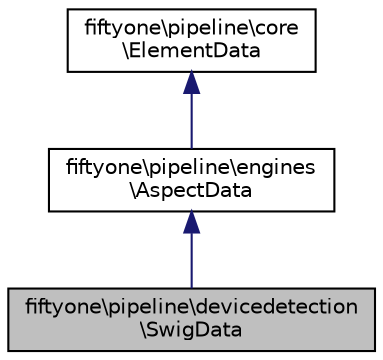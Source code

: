 digraph "fiftyone\pipeline\devicedetection\SwigData"
{
 // LATEX_PDF_SIZE
  bgcolor="transparent";
  edge [fontname="Helvetica",fontsize="10",labelfontname="Helvetica",labelfontsize="10"];
  node [fontname="Helvetica",fontsize="10",shape=record];
  Node3 [label="fiftyone\\pipeline\\devicedetection\l\\SwigData",height=0.2,width=0.4,color="black", fillcolor="grey75", style="filled", fontcolor="black",tooltip=" "];
  Node4 -> Node3 [dir="back",color="midnightblue",fontsize="10",style="solid",fontname="Helvetica"];
  Node4 [label="fiftyone\\pipeline\\engines\l\\AspectData",height=0.2,width=0.4,color="black",URL="$classfiftyone_1_1pipeline_1_1engines_1_1_aspect_data.html",tooltip="aspectData extends elementData by adding the option of a missing property service It also allows prop..."];
  Node5 -> Node4 [dir="back",color="midnightblue",fontsize="10",style="solid",fontname="Helvetica"];
  Node5 [label="fiftyone\\pipeline\\core\l\\ElementData",height=0.2,width=0.4,color="black",URL="$classfiftyone_1_1pipeline_1_1core_1_1_element_data.html",tooltip="Stores information created by a FlowElement based on FlowData."];
}
